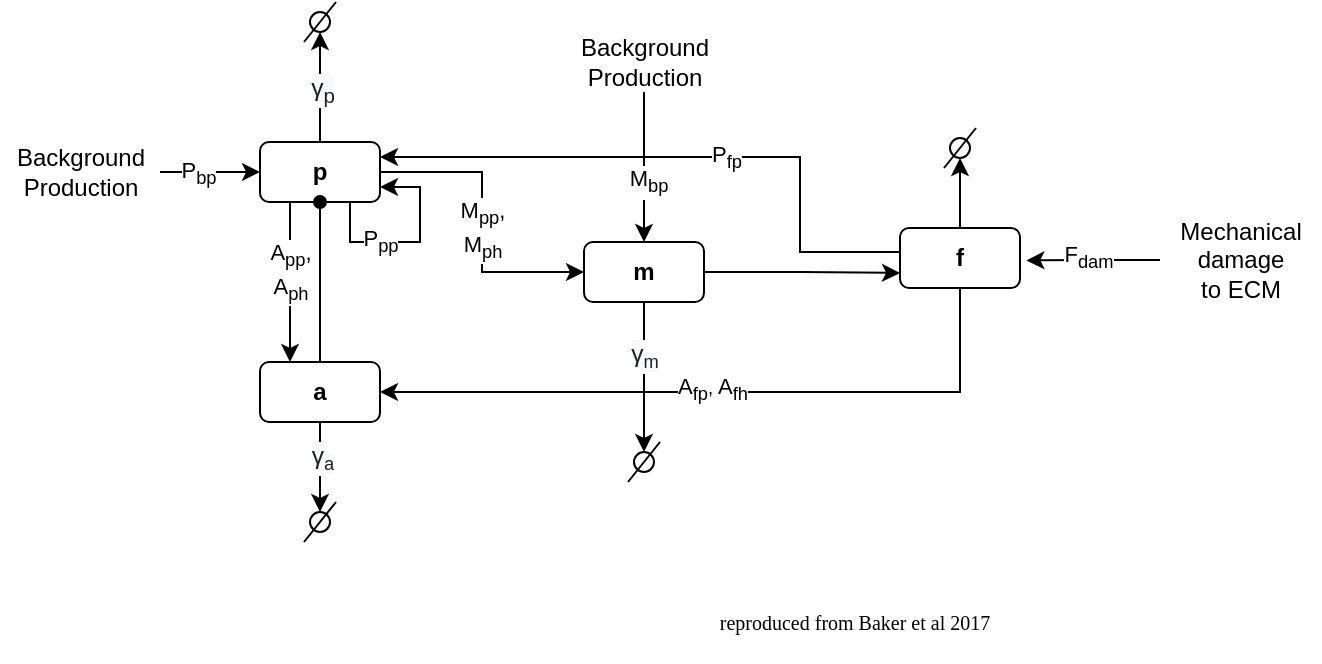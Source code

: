 <mxfile version="14.9.6" type="github">
  <diagram id="CaQWxILleDfgxqNdvDG2" name="Page-1">
    <mxGraphModel dx="679" dy="359" grid="1" gridSize="10" guides="1" tooltips="1" connect="1" arrows="1" fold="1" page="1" pageScale="1" pageWidth="827" pageHeight="1169" math="0" shadow="0">
      <root>
        <mxCell id="0" />
        <mxCell id="1" parent="0" />
        <mxCell id="dxLcZgTcTKUuJuJHGNTP-11" style="edgeStyle=orthogonalEdgeStyle;rounded=0;orthogonalLoop=1;jettySize=auto;html=1;exitX=1;exitY=0.5;exitDx=0;exitDy=0;entryX=0;entryY=0.5;entryDx=0;entryDy=0;" parent="1" source="dxLcZgTcTKUuJuJHGNTP-1" target="dxLcZgTcTKUuJuJHGNTP-4" edge="1">
          <mxGeometry relative="1" as="geometry" />
        </mxCell>
        <mxCell id="P7W2zEGq8QfP0Ay7pxIV-19" value="M&lt;sub&gt;pp&lt;/sub&gt;,&lt;br&gt;M&lt;sub&gt;ph&lt;/sub&gt;" style="edgeLabel;html=1;align=center;verticalAlign=middle;resizable=0;points=[];" vertex="1" connectable="0" parent="dxLcZgTcTKUuJuJHGNTP-11">
          <mxGeometry x="-0.075" relative="1" as="geometry">
            <mxPoint y="9" as="offset" />
          </mxGeometry>
        </mxCell>
        <mxCell id="dxLcZgTcTKUuJuJHGNTP-13" style="edgeStyle=orthogonalEdgeStyle;rounded=0;orthogonalLoop=1;jettySize=auto;html=1;exitX=0.25;exitY=1;exitDx=0;exitDy=0;entryX=0.25;entryY=0;entryDx=0;entryDy=0;" parent="1" source="dxLcZgTcTKUuJuJHGNTP-1" target="dxLcZgTcTKUuJuJHGNTP-2" edge="1">
          <mxGeometry relative="1" as="geometry" />
        </mxCell>
        <mxCell id="P7W2zEGq8QfP0Ay7pxIV-13" value="A&lt;sub&gt;pp&lt;/sub&gt;,&lt;br&gt;A&lt;sub&gt;ph&lt;/sub&gt;" style="edgeLabel;html=1;align=center;verticalAlign=middle;resizable=0;points=[];" vertex="1" connectable="0" parent="dxLcZgTcTKUuJuJHGNTP-13">
          <mxGeometry x="-0.142" relative="1" as="geometry">
            <mxPoint as="offset" />
          </mxGeometry>
        </mxCell>
        <mxCell id="dxLcZgTcTKUuJuJHGNTP-27" style="edgeStyle=orthogonalEdgeStyle;rounded=0;orthogonalLoop=1;jettySize=auto;html=1;exitX=0.5;exitY=0;exitDx=0;exitDy=0;entryX=0.5;entryY=1;entryDx=0;entryDy=0;endArrow=classic;endFill=1;" parent="1" source="dxLcZgTcTKUuJuJHGNTP-1" target="dxLcZgTcTKUuJuJHGNTP-23" edge="1">
          <mxGeometry relative="1" as="geometry" />
        </mxCell>
        <mxCell id="P7W2zEGq8QfP0Ay7pxIV-12" value="&lt;span style=&quot;color: rgb(32 , 33 , 34) ; font-family: sans-serif ; font-size: 12.32px ; text-align: left ; background-color: rgb(248 , 249 , 250)&quot;&gt;γ&lt;sub&gt;p&lt;/sub&gt;&lt;/span&gt;" style="edgeLabel;html=1;align=center;verticalAlign=middle;resizable=0;points=[];" vertex="1" connectable="0" parent="dxLcZgTcTKUuJuJHGNTP-27">
          <mxGeometry x="-0.032" y="-1" relative="1" as="geometry">
            <mxPoint as="offset" />
          </mxGeometry>
        </mxCell>
        <mxCell id="dxLcZgTcTKUuJuJHGNTP-1" value="&lt;b&gt;p&lt;/b&gt;" style="rounded=1;whiteSpace=wrap;html=1;" parent="1" vertex="1">
          <mxGeometry x="220" y="260" width="60" height="30" as="geometry" />
        </mxCell>
        <mxCell id="dxLcZgTcTKUuJuJHGNTP-14" style="edgeStyle=orthogonalEdgeStyle;rounded=0;orthogonalLoop=1;jettySize=auto;html=1;exitX=0.5;exitY=0;exitDx=0;exitDy=0;entryX=0.5;entryY=1;entryDx=0;entryDy=0;endArrow=oval;endFill=1;" parent="1" source="dxLcZgTcTKUuJuJHGNTP-2" target="dxLcZgTcTKUuJuJHGNTP-1" edge="1">
          <mxGeometry relative="1" as="geometry" />
        </mxCell>
        <mxCell id="dxLcZgTcTKUuJuJHGNTP-28" style="edgeStyle=orthogonalEdgeStyle;rounded=0;orthogonalLoop=1;jettySize=auto;html=1;exitX=0.5;exitY=1;exitDx=0;exitDy=0;endArrow=classic;endFill=1;entryX=0.5;entryY=0;entryDx=0;entryDy=0;" parent="1" source="dxLcZgTcTKUuJuJHGNTP-2" target="dxLcZgTcTKUuJuJHGNTP-25" edge="1">
          <mxGeometry relative="1" as="geometry">
            <mxPoint x="250" y="440" as="targetPoint" />
          </mxGeometry>
        </mxCell>
        <mxCell id="P7W2zEGq8QfP0Ay7pxIV-22" value="&lt;span style=&quot;color: rgb(32 , 33 , 34) ; font-family: sans-serif ; font-size: 12.32px ; text-align: left ; background-color: rgb(248 , 249 , 250)&quot;&gt;γ&lt;/span&gt;&lt;sub style=&quot;color: rgb(32 , 33 , 34) ; font-family: sans-serif ; text-align: left ; background-color: rgb(248 , 249 , 250)&quot;&gt;a&lt;/sub&gt;" style="edgeLabel;html=1;align=center;verticalAlign=middle;resizable=0;points=[];" vertex="1" connectable="0" parent="dxLcZgTcTKUuJuJHGNTP-28">
          <mxGeometry x="-0.215" y="1" relative="1" as="geometry">
            <mxPoint as="offset" />
          </mxGeometry>
        </mxCell>
        <mxCell id="dxLcZgTcTKUuJuJHGNTP-2" value="&lt;b&gt;a&lt;/b&gt;" style="rounded=1;whiteSpace=wrap;html=1;" parent="1" vertex="1">
          <mxGeometry x="220" y="370" width="60" height="30" as="geometry" />
        </mxCell>
        <mxCell id="dxLcZgTcTKUuJuJHGNTP-10" style="edgeStyle=orthogonalEdgeStyle;rounded=0;orthogonalLoop=1;jettySize=auto;html=1;entryX=1;entryY=0.25;entryDx=0;entryDy=0;" parent="1" source="dxLcZgTcTKUuJuJHGNTP-3" target="dxLcZgTcTKUuJuJHGNTP-1" edge="1">
          <mxGeometry relative="1" as="geometry">
            <Array as="points">
              <mxPoint x="490" y="315" />
              <mxPoint x="490" y="268" />
            </Array>
          </mxGeometry>
        </mxCell>
        <mxCell id="P7W2zEGq8QfP0Ay7pxIV-20" value="P&lt;sub&gt;fp&lt;/sub&gt;" style="edgeLabel;html=1;align=center;verticalAlign=middle;resizable=0;points=[];" vertex="1" connectable="0" parent="dxLcZgTcTKUuJuJHGNTP-10">
          <mxGeometry x="-0.125" relative="1" as="geometry">
            <mxPoint as="offset" />
          </mxGeometry>
        </mxCell>
        <mxCell id="dxLcZgTcTKUuJuJHGNTP-16" style="edgeStyle=orthogonalEdgeStyle;rounded=0;orthogonalLoop=1;jettySize=auto;html=1;exitX=0.5;exitY=1;exitDx=0;exitDy=0;entryX=1;entryY=0.5;entryDx=0;entryDy=0;endArrow=classic;endFill=1;" parent="1" source="dxLcZgTcTKUuJuJHGNTP-3" target="dxLcZgTcTKUuJuJHGNTP-2" edge="1">
          <mxGeometry relative="1" as="geometry" />
        </mxCell>
        <mxCell id="P7W2zEGq8QfP0Ay7pxIV-16" value="A&lt;sub&gt;fp&lt;/sub&gt;&lt;span style=&quot;font-size: 9.167px&quot;&gt;,&amp;nbsp;&lt;/span&gt;A&lt;sub&gt;fh&lt;/sub&gt;" style="edgeLabel;html=1;align=center;verticalAlign=middle;resizable=0;points=[];" vertex="1" connectable="0" parent="dxLcZgTcTKUuJuJHGNTP-16">
          <mxGeometry x="0.031" y="-1" relative="1" as="geometry">
            <mxPoint as="offset" />
          </mxGeometry>
        </mxCell>
        <mxCell id="dxLcZgTcTKUuJuJHGNTP-21" style="edgeStyle=orthogonalEdgeStyle;rounded=0;orthogonalLoop=1;jettySize=auto;html=1;exitX=0.5;exitY=0;exitDx=0;exitDy=0;endArrow=classic;endFill=1;entryX=0.5;entryY=1;entryDx=0;entryDy=0;" parent="1" source="dxLcZgTcTKUuJuJHGNTP-3" target="dxLcZgTcTKUuJuJHGNTP-18" edge="1">
          <mxGeometry relative="1" as="geometry">
            <mxPoint x="600" y="273" as="targetPoint" />
          </mxGeometry>
        </mxCell>
        <mxCell id="dxLcZgTcTKUuJuJHGNTP-3" value="&lt;b&gt;f&lt;/b&gt;" style="rounded=1;whiteSpace=wrap;html=1;" parent="1" vertex="1">
          <mxGeometry x="540" y="303" width="60" height="30" as="geometry" />
        </mxCell>
        <mxCell id="dxLcZgTcTKUuJuJHGNTP-12" style="edgeStyle=orthogonalEdgeStyle;rounded=0;orthogonalLoop=1;jettySize=auto;html=1;exitX=1;exitY=0.5;exitDx=0;exitDy=0;entryX=0;entryY=0.75;entryDx=0;entryDy=0;" parent="1" source="dxLcZgTcTKUuJuJHGNTP-4" target="dxLcZgTcTKUuJuJHGNTP-3" edge="1">
          <mxGeometry relative="1" as="geometry" />
        </mxCell>
        <mxCell id="P7W2zEGq8QfP0Ay7pxIV-3" style="edgeStyle=orthogonalEdgeStyle;rounded=0;orthogonalLoop=1;jettySize=auto;html=1;exitX=0.5;exitY=1;exitDx=0;exitDy=0;entryX=0.5;entryY=0;entryDx=0;entryDy=0;endArrow=classic;endFill=1;" edge="1" parent="1" source="dxLcZgTcTKUuJuJHGNTP-4" target="P7W2zEGq8QfP0Ay7pxIV-1">
          <mxGeometry relative="1" as="geometry" />
        </mxCell>
        <mxCell id="P7W2zEGq8QfP0Ay7pxIV-21" value="&lt;span style=&quot;color: rgb(32 , 33 , 34) ; font-family: sans-serif ; font-size: 12.32px ; text-align: left ; background-color: rgb(248 , 249 , 250)&quot;&gt;γ&lt;/span&gt;&lt;sub style=&quot;color: rgb(32 , 33 , 34) ; font-family: sans-serif ; text-align: left ; background-color: rgb(248 , 249 , 250)&quot;&gt;m&lt;/sub&gt;" style="edgeLabel;html=1;align=center;verticalAlign=middle;resizable=0;points=[];" vertex="1" connectable="0" parent="P7W2zEGq8QfP0Ay7pxIV-3">
          <mxGeometry x="-0.3" relative="1" as="geometry">
            <mxPoint as="offset" />
          </mxGeometry>
        </mxCell>
        <mxCell id="dxLcZgTcTKUuJuJHGNTP-4" value="&lt;b&gt;m&lt;/b&gt;" style="rounded=1;whiteSpace=wrap;html=1;" parent="1" vertex="1">
          <mxGeometry x="382" y="310" width="60" height="30" as="geometry" />
        </mxCell>
        <mxCell id="dxLcZgTcTKUuJuJHGNTP-18" value="" style="ellipse;whiteSpace=wrap;html=1;aspect=fixed;" parent="1" vertex="1">
          <mxGeometry x="565" y="258" width="10" height="10" as="geometry" />
        </mxCell>
        <mxCell id="dxLcZgTcTKUuJuJHGNTP-19" value="" style="endArrow=none;html=1;" parent="1" edge="1">
          <mxGeometry width="50" height="50" relative="1" as="geometry">
            <mxPoint x="562" y="273" as="sourcePoint" />
            <mxPoint x="578" y="253" as="targetPoint" />
          </mxGeometry>
        </mxCell>
        <mxCell id="dxLcZgTcTKUuJuJHGNTP-22" value="&lt;div class=&quot;page&quot; title=&quot;Page 1&quot;&gt;&lt;div class=&quot;section&quot; style=&quot;background-color: rgb(255 , 255 , 255)&quot;&gt;&lt;div class=&quot;layoutArea&quot;&gt;&lt;div class=&quot;column&quot;&gt;&lt;p&gt;&lt;span style=&quot;font-family: &amp;#34;calibri&amp;#34;&quot;&gt;&lt;font style=&quot;font-size: 10px&quot;&gt;reproduced from Baker et al 2017&lt;/font&gt;&lt;/span&gt;&lt;/p&gt;&lt;/div&gt;&lt;/div&gt;&lt;/div&gt;&lt;/div&gt;" style="text;html=1;align=center;verticalAlign=middle;resizable=0;points=[];autosize=1;strokeColor=none;" parent="1" vertex="1">
          <mxGeometry x="442" y="480" width="150" height="40" as="geometry" />
        </mxCell>
        <mxCell id="dxLcZgTcTKUuJuJHGNTP-23" value="" style="ellipse;whiteSpace=wrap;html=1;aspect=fixed;" parent="1" vertex="1">
          <mxGeometry x="245" y="195" width="10" height="10" as="geometry" />
        </mxCell>
        <mxCell id="dxLcZgTcTKUuJuJHGNTP-24" value="" style="endArrow=none;html=1;" parent="1" edge="1">
          <mxGeometry width="50" height="50" relative="1" as="geometry">
            <mxPoint x="242" y="210.0" as="sourcePoint" />
            <mxPoint x="258" y="190.0" as="targetPoint" />
          </mxGeometry>
        </mxCell>
        <mxCell id="dxLcZgTcTKUuJuJHGNTP-25" value="" style="ellipse;whiteSpace=wrap;html=1;aspect=fixed;" parent="1" vertex="1">
          <mxGeometry x="245" y="445" width="10" height="10" as="geometry" />
        </mxCell>
        <mxCell id="dxLcZgTcTKUuJuJHGNTP-26" value="" style="endArrow=none;html=1;" parent="1" edge="1">
          <mxGeometry width="50" height="50" relative="1" as="geometry">
            <mxPoint x="242" y="460.0" as="sourcePoint" />
            <mxPoint x="258" y="440.0" as="targetPoint" />
          </mxGeometry>
        </mxCell>
        <mxCell id="P7W2zEGq8QfP0Ay7pxIV-1" value="" style="ellipse;whiteSpace=wrap;html=1;aspect=fixed;" vertex="1" parent="1">
          <mxGeometry x="407" y="415" width="10" height="10" as="geometry" />
        </mxCell>
        <mxCell id="P7W2zEGq8QfP0Ay7pxIV-2" value="" style="endArrow=none;html=1;" edge="1" parent="1">
          <mxGeometry width="50" height="50" relative="1" as="geometry">
            <mxPoint x="404" y="430.0" as="sourcePoint" />
            <mxPoint x="420" y="410.0" as="targetPoint" />
          </mxGeometry>
        </mxCell>
        <mxCell id="P7W2zEGq8QfP0Ay7pxIV-5" style="edgeStyle=orthogonalEdgeStyle;rounded=0;orthogonalLoop=1;jettySize=auto;html=1;entryX=1.053;entryY=0.54;entryDx=0;entryDy=0;entryPerimeter=0;endArrow=classic;endFill=1;" edge="1" parent="1" source="P7W2zEGq8QfP0Ay7pxIV-4" target="dxLcZgTcTKUuJuJHGNTP-3">
          <mxGeometry relative="1" as="geometry" />
        </mxCell>
        <mxCell id="P7W2zEGq8QfP0Ay7pxIV-15" value="F&lt;sub&gt;dam&lt;/sub&gt;" style="edgeLabel;html=1;align=center;verticalAlign=middle;resizable=0;points=[];" vertex="1" connectable="0" parent="P7W2zEGq8QfP0Ay7pxIV-5">
          <mxGeometry x="0.045" y="-1" relative="1" as="geometry">
            <mxPoint x="-1" as="offset" />
          </mxGeometry>
        </mxCell>
        <mxCell id="P7W2zEGq8QfP0Ay7pxIV-4" value="Mechanical &lt;br&gt;damage&lt;br&gt;to ECM" style="text;html=1;align=center;verticalAlign=middle;resizable=0;points=[];autosize=1;strokeColor=none;" vertex="1" parent="1">
          <mxGeometry x="670" y="294" width="80" height="50" as="geometry" />
        </mxCell>
        <mxCell id="P7W2zEGq8QfP0Ay7pxIV-7" style="edgeStyle=orthogonalEdgeStyle;rounded=0;orthogonalLoop=1;jettySize=auto;html=1;entryX=0;entryY=0.5;entryDx=0;entryDy=0;endArrow=classic;endFill=1;" edge="1" parent="1" source="P7W2zEGq8QfP0Ay7pxIV-6" target="dxLcZgTcTKUuJuJHGNTP-1">
          <mxGeometry relative="1" as="geometry">
            <Array as="points">
              <mxPoint x="190" y="275" />
              <mxPoint x="190" y="275" />
            </Array>
          </mxGeometry>
        </mxCell>
        <mxCell id="P7W2zEGq8QfP0Ay7pxIV-11" value="P&lt;sub&gt;bp&lt;/sub&gt;" style="edgeLabel;html=1;align=center;verticalAlign=middle;resizable=0;points=[];" vertex="1" connectable="0" parent="P7W2zEGq8QfP0Ay7pxIV-7">
          <mxGeometry x="-0.236" y="-1" relative="1" as="geometry">
            <mxPoint as="offset" />
          </mxGeometry>
        </mxCell>
        <mxCell id="P7W2zEGq8QfP0Ay7pxIV-6" value="Background&lt;br&gt;Production" style="text;html=1;align=center;verticalAlign=middle;resizable=0;points=[];autosize=1;strokeColor=none;" vertex="1" parent="1">
          <mxGeometry x="90" y="260" width="80" height="30" as="geometry" />
        </mxCell>
        <mxCell id="P7W2zEGq8QfP0Ay7pxIV-9" style="edgeStyle=orthogonalEdgeStyle;rounded=0;orthogonalLoop=1;jettySize=auto;html=1;entryX=0.5;entryY=0;entryDx=0;entryDy=0;endArrow=classic;endFill=1;" edge="1" parent="1" source="P7W2zEGq8QfP0Ay7pxIV-8" target="dxLcZgTcTKUuJuJHGNTP-4">
          <mxGeometry relative="1" as="geometry" />
        </mxCell>
        <mxCell id="P7W2zEGq8QfP0Ay7pxIV-17" value="M&lt;sub&gt;bp&lt;/sub&gt;" style="edgeLabel;html=1;align=center;verticalAlign=middle;resizable=0;points=[];" vertex="1" connectable="0" parent="P7W2zEGq8QfP0Ay7pxIV-9">
          <mxGeometry x="-0.014" y="1" relative="1" as="geometry">
            <mxPoint x="1" y="8" as="offset" />
          </mxGeometry>
        </mxCell>
        <mxCell id="P7W2zEGq8QfP0Ay7pxIV-8" value="Background&lt;br&gt;Production" style="text;html=1;align=center;verticalAlign=middle;resizable=0;points=[];autosize=1;strokeColor=none;" vertex="1" parent="1">
          <mxGeometry x="372" y="205" width="80" height="30" as="geometry" />
        </mxCell>
        <mxCell id="P7W2zEGq8QfP0Ay7pxIV-10" style="edgeStyle=orthogonalEdgeStyle;rounded=0;orthogonalLoop=1;jettySize=auto;html=1;exitX=0.75;exitY=1;exitDx=0;exitDy=0;entryX=1;entryY=0.75;entryDx=0;entryDy=0;endArrow=classic;endFill=1;" edge="1" parent="1" source="dxLcZgTcTKUuJuJHGNTP-1" target="dxLcZgTcTKUuJuJHGNTP-1">
          <mxGeometry relative="1" as="geometry">
            <Array as="points">
              <mxPoint x="265" y="310" />
              <mxPoint x="300" y="310" />
              <mxPoint x="300" y="283" />
            </Array>
          </mxGeometry>
        </mxCell>
        <mxCell id="P7W2zEGq8QfP0Ay7pxIV-14" value="P&lt;sub&gt;pp&lt;/sub&gt;" style="edgeLabel;html=1;align=center;verticalAlign=middle;resizable=0;points=[];" vertex="1" connectable="0" parent="P7W2zEGq8QfP0Ay7pxIV-10">
          <mxGeometry x="-0.093" y="-1" relative="1" as="geometry">
            <mxPoint x="-12" y="-1" as="offset" />
          </mxGeometry>
        </mxCell>
      </root>
    </mxGraphModel>
  </diagram>
</mxfile>
